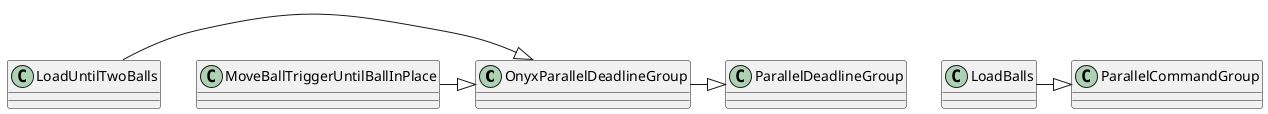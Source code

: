 @startuml
'https://plantuml.com/class-diagram

class OnyxParallelDeadlineGroup
class ParallelDeadlineGroup
class ParallelCommandGroup

OnyxParallelDeadlineGroup-|> ParallelDeadlineGroup
LoadBalls -|> ParallelCommandGroup
LoadUntilTwoBalls -|> OnyxParallelDeadlineGroup
MoveBallTriggerUntilBallInPlace -|> OnyxParallelDeadlineGroup

class LoadBalls
class LoadUntilTwoBalls
class MoveBallTriggerUntilBallInPlace

@enduml
